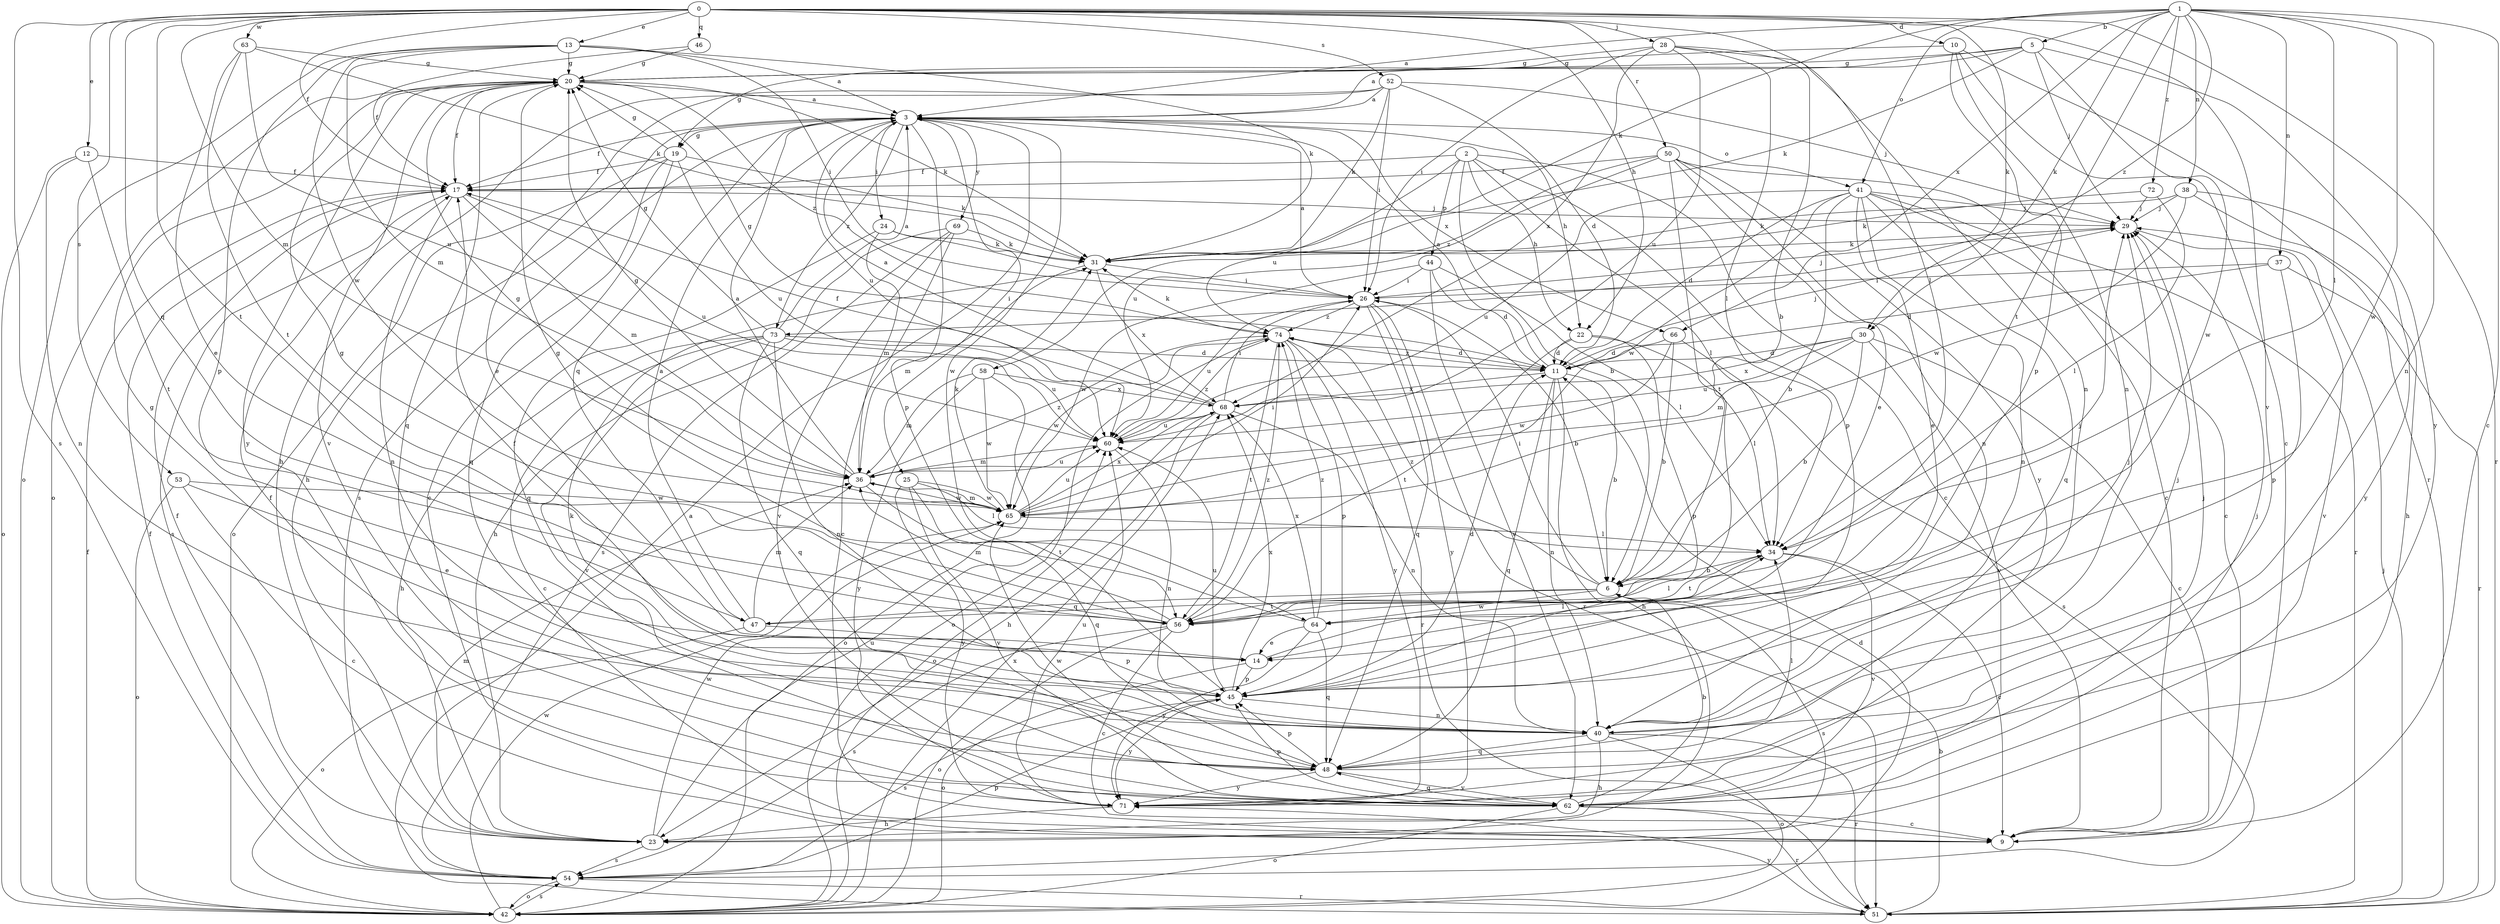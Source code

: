 strict digraph  {
0;
1;
2;
3;
5;
6;
9;
10;
11;
12;
13;
14;
17;
19;
20;
22;
23;
24;
25;
26;
28;
29;
30;
31;
34;
36;
37;
38;
40;
41;
42;
44;
45;
46;
47;
48;
50;
51;
52;
53;
54;
56;
58;
60;
62;
63;
64;
65;
66;
68;
69;
71;
72;
73;
74;
0 -> 10  [label=d];
0 -> 12  [label=e];
0 -> 13  [label=e];
0 -> 17  [label=f];
0 -> 22  [label=h];
0 -> 28  [label=j];
0 -> 30  [label=k];
0 -> 34  [label=l];
0 -> 36  [label=m];
0 -> 46  [label=q];
0 -> 47  [label=q];
0 -> 50  [label=r];
0 -> 51  [label=r];
0 -> 52  [label=s];
0 -> 53  [label=s];
0 -> 54  [label=s];
0 -> 56  [label=t];
0 -> 62  [label=v];
0 -> 63  [label=w];
1 -> 3  [label=a];
1 -> 5  [label=b];
1 -> 9  [label=c];
1 -> 30  [label=k];
1 -> 31  [label=k];
1 -> 34  [label=l];
1 -> 37  [label=n];
1 -> 38  [label=n];
1 -> 40  [label=n];
1 -> 41  [label=o];
1 -> 56  [label=t];
1 -> 64  [label=w];
1 -> 66  [label=x];
1 -> 72  [label=z];
1 -> 73  [label=z];
2 -> 6  [label=b];
2 -> 9  [label=c];
2 -> 17  [label=f];
2 -> 22  [label=h];
2 -> 34  [label=l];
2 -> 44  [label=p];
2 -> 45  [label=p];
2 -> 58  [label=u];
3 -> 17  [label=f];
3 -> 19  [label=g];
3 -> 22  [label=h];
3 -> 23  [label=h];
3 -> 24  [label=i];
3 -> 25  [label=i];
3 -> 41  [label=o];
3 -> 45  [label=p];
3 -> 47  [label=q];
3 -> 54  [label=s];
3 -> 60  [label=u];
3 -> 64  [label=w];
3 -> 66  [label=x];
3 -> 69  [label=y];
3 -> 73  [label=z];
5 -> 3  [label=a];
5 -> 19  [label=g];
5 -> 20  [label=g];
5 -> 29  [label=j];
5 -> 31  [label=k];
5 -> 64  [label=w];
5 -> 71  [label=y];
6 -> 26  [label=i];
6 -> 47  [label=q];
6 -> 54  [label=s];
6 -> 56  [label=t];
6 -> 64  [label=w];
6 -> 74  [label=z];
10 -> 9  [label=c];
10 -> 20  [label=g];
10 -> 40  [label=n];
10 -> 45  [label=p];
10 -> 51  [label=r];
11 -> 3  [label=a];
11 -> 6  [label=b];
11 -> 20  [label=g];
11 -> 23  [label=h];
11 -> 29  [label=j];
11 -> 40  [label=n];
11 -> 48  [label=q];
11 -> 68  [label=x];
11 -> 74  [label=z];
12 -> 17  [label=f];
12 -> 40  [label=n];
12 -> 42  [label=o];
12 -> 56  [label=t];
13 -> 3  [label=a];
13 -> 20  [label=g];
13 -> 26  [label=i];
13 -> 31  [label=k];
13 -> 36  [label=m];
13 -> 42  [label=o];
13 -> 45  [label=p];
13 -> 65  [label=w];
14 -> 34  [label=l];
14 -> 42  [label=o];
14 -> 45  [label=p];
17 -> 29  [label=j];
17 -> 36  [label=m];
17 -> 40  [label=n];
17 -> 54  [label=s];
17 -> 60  [label=u];
19 -> 9  [label=c];
19 -> 17  [label=f];
19 -> 20  [label=g];
19 -> 31  [label=k];
19 -> 42  [label=o];
19 -> 48  [label=q];
19 -> 60  [label=u];
20 -> 3  [label=a];
20 -> 17  [label=f];
20 -> 31  [label=k];
20 -> 42  [label=o];
20 -> 48  [label=q];
20 -> 62  [label=v];
20 -> 71  [label=y];
20 -> 74  [label=z];
22 -> 11  [label=d];
22 -> 34  [label=l];
22 -> 45  [label=p];
22 -> 56  [label=t];
23 -> 17  [label=f];
23 -> 36  [label=m];
23 -> 54  [label=s];
23 -> 60  [label=u];
23 -> 65  [label=w];
24 -> 26  [label=i];
24 -> 31  [label=k];
24 -> 36  [label=m];
24 -> 48  [label=q];
25 -> 34  [label=l];
25 -> 48  [label=q];
25 -> 62  [label=v];
25 -> 65  [label=w];
25 -> 71  [label=y];
26 -> 3  [label=a];
26 -> 6  [label=b];
26 -> 29  [label=j];
26 -> 48  [label=q];
26 -> 51  [label=r];
26 -> 60  [label=u];
26 -> 71  [label=y];
26 -> 74  [label=z];
28 -> 6  [label=b];
28 -> 20  [label=g];
28 -> 26  [label=i];
28 -> 34  [label=l];
28 -> 40  [label=n];
28 -> 60  [label=u];
28 -> 68  [label=x];
29 -> 31  [label=k];
29 -> 62  [label=v];
30 -> 6  [label=b];
30 -> 9  [label=c];
30 -> 11  [label=d];
30 -> 36  [label=m];
30 -> 60  [label=u];
30 -> 62  [label=v];
30 -> 68  [label=x];
31 -> 26  [label=i];
31 -> 36  [label=m];
31 -> 68  [label=x];
34 -> 6  [label=b];
34 -> 9  [label=c];
34 -> 56  [label=t];
34 -> 62  [label=v];
36 -> 3  [label=a];
36 -> 20  [label=g];
36 -> 56  [label=t];
36 -> 60  [label=u];
36 -> 65  [label=w];
36 -> 74  [label=z];
37 -> 11  [label=d];
37 -> 26  [label=i];
37 -> 45  [label=p];
37 -> 51  [label=r];
38 -> 23  [label=h];
38 -> 29  [label=j];
38 -> 31  [label=k];
38 -> 65  [label=w];
38 -> 71  [label=y];
40 -> 20  [label=g];
40 -> 23  [label=h];
40 -> 29  [label=j];
40 -> 42  [label=o];
40 -> 48  [label=q];
40 -> 51  [label=r];
41 -> 6  [label=b];
41 -> 9  [label=c];
41 -> 11  [label=d];
41 -> 14  [label=e];
41 -> 29  [label=j];
41 -> 40  [label=n];
41 -> 48  [label=q];
41 -> 51  [label=r];
41 -> 60  [label=u];
41 -> 65  [label=w];
42 -> 11  [label=d];
42 -> 17  [label=f];
42 -> 54  [label=s];
42 -> 65  [label=w];
42 -> 68  [label=x];
44 -> 11  [label=d];
44 -> 26  [label=i];
44 -> 34  [label=l];
44 -> 62  [label=v];
44 -> 65  [label=w];
45 -> 11  [label=d];
45 -> 17  [label=f];
45 -> 29  [label=j];
45 -> 40  [label=n];
45 -> 54  [label=s];
45 -> 60  [label=u];
45 -> 68  [label=x];
45 -> 71  [label=y];
46 -> 17  [label=f];
46 -> 20  [label=g];
47 -> 3  [label=a];
47 -> 34  [label=l];
47 -> 36  [label=m];
47 -> 42  [label=o];
47 -> 45  [label=p];
48 -> 29  [label=j];
48 -> 31  [label=k];
48 -> 34  [label=l];
48 -> 45  [label=p];
48 -> 62  [label=v];
48 -> 71  [label=y];
50 -> 9  [label=c];
50 -> 14  [label=e];
50 -> 17  [label=f];
50 -> 40  [label=n];
50 -> 56  [label=t];
50 -> 60  [label=u];
50 -> 71  [label=y];
50 -> 74  [label=z];
51 -> 3  [label=a];
51 -> 6  [label=b];
51 -> 29  [label=j];
51 -> 71  [label=y];
52 -> 3  [label=a];
52 -> 11  [label=d];
52 -> 14  [label=e];
52 -> 23  [label=h];
52 -> 26  [label=i];
52 -> 29  [label=j];
52 -> 31  [label=k];
53 -> 9  [label=c];
53 -> 14  [label=e];
53 -> 42  [label=o];
53 -> 65  [label=w];
54 -> 17  [label=f];
54 -> 42  [label=o];
54 -> 45  [label=p];
54 -> 51  [label=r];
56 -> 9  [label=c];
56 -> 20  [label=g];
56 -> 29  [label=j];
56 -> 36  [label=m];
56 -> 42  [label=o];
56 -> 54  [label=s];
56 -> 74  [label=z];
58 -> 36  [label=m];
58 -> 42  [label=o];
58 -> 65  [label=w];
58 -> 68  [label=x];
58 -> 71  [label=y];
60 -> 36  [label=m];
60 -> 40  [label=n];
60 -> 74  [label=z];
62 -> 6  [label=b];
62 -> 9  [label=c];
62 -> 17  [label=f];
62 -> 29  [label=j];
62 -> 42  [label=o];
62 -> 45  [label=p];
62 -> 48  [label=q];
62 -> 51  [label=r];
62 -> 65  [label=w];
63 -> 14  [label=e];
63 -> 20  [label=g];
63 -> 31  [label=k];
63 -> 56  [label=t];
63 -> 60  [label=u];
64 -> 14  [label=e];
64 -> 20  [label=g];
64 -> 48  [label=q];
64 -> 68  [label=x];
64 -> 71  [label=y];
64 -> 74  [label=z];
65 -> 20  [label=g];
65 -> 26  [label=i];
65 -> 31  [label=k];
65 -> 34  [label=l];
65 -> 36  [label=m];
65 -> 60  [label=u];
65 -> 68  [label=x];
66 -> 6  [label=b];
66 -> 11  [label=d];
66 -> 54  [label=s];
66 -> 65  [label=w];
68 -> 3  [label=a];
68 -> 17  [label=f];
68 -> 23  [label=h];
68 -> 26  [label=i];
68 -> 40  [label=n];
68 -> 42  [label=o];
68 -> 60  [label=u];
69 -> 9  [label=c];
69 -> 23  [label=h];
69 -> 31  [label=k];
69 -> 54  [label=s];
69 -> 62  [label=v];
71 -> 23  [label=h];
71 -> 60  [label=u];
72 -> 29  [label=j];
72 -> 31  [label=k];
72 -> 34  [label=l];
73 -> 3  [label=a];
73 -> 9  [label=c];
73 -> 11  [label=d];
73 -> 20  [label=g];
73 -> 23  [label=h];
73 -> 40  [label=n];
73 -> 48  [label=q];
73 -> 60  [label=u];
73 -> 62  [label=v];
74 -> 11  [label=d];
74 -> 31  [label=k];
74 -> 42  [label=o];
74 -> 45  [label=p];
74 -> 51  [label=r];
74 -> 56  [label=t];
74 -> 65  [label=w];
74 -> 71  [label=y];
}
